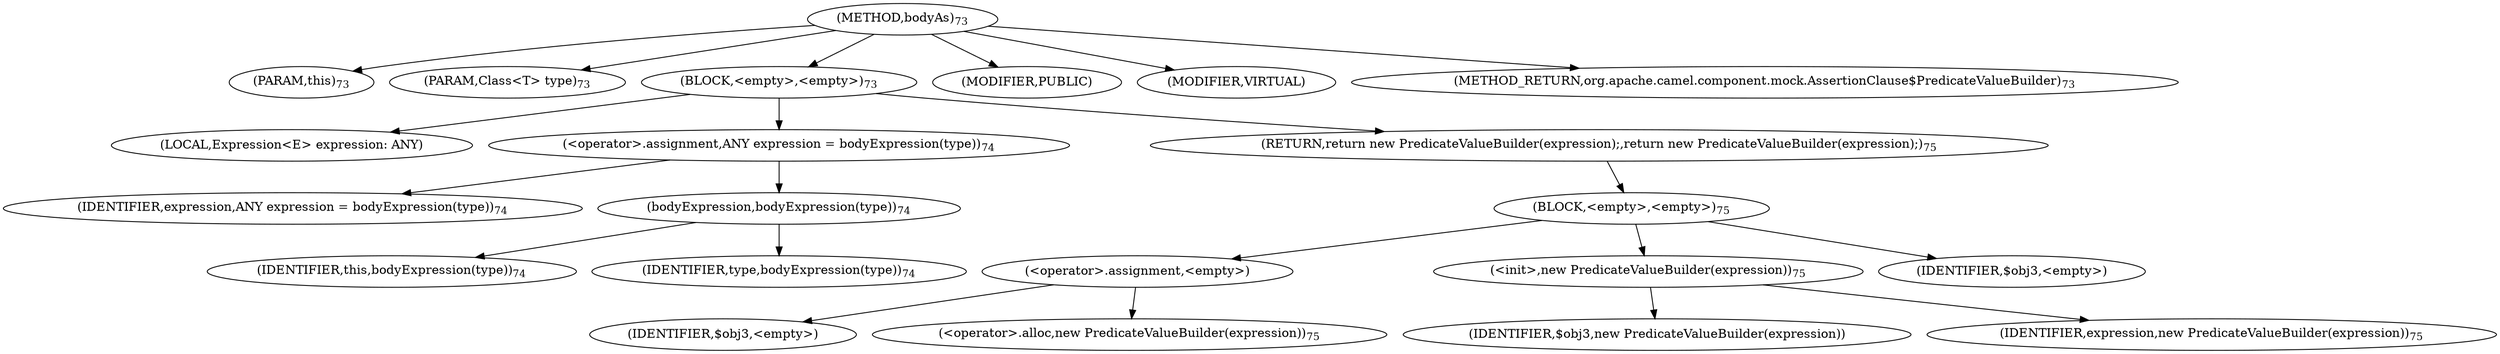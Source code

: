 digraph "bodyAs" {  
"95" [label = <(METHOD,bodyAs)<SUB>73</SUB>> ]
"11" [label = <(PARAM,this)<SUB>73</SUB>> ]
"96" [label = <(PARAM,Class&lt;T&gt; type)<SUB>73</SUB>> ]
"97" [label = <(BLOCK,&lt;empty&gt;,&lt;empty&gt;)<SUB>73</SUB>> ]
"98" [label = <(LOCAL,Expression&lt;E&gt; expression: ANY)> ]
"99" [label = <(&lt;operator&gt;.assignment,ANY expression = bodyExpression(type))<SUB>74</SUB>> ]
"100" [label = <(IDENTIFIER,expression,ANY expression = bodyExpression(type))<SUB>74</SUB>> ]
"101" [label = <(bodyExpression,bodyExpression(type))<SUB>74</SUB>> ]
"10" [label = <(IDENTIFIER,this,bodyExpression(type))<SUB>74</SUB>> ]
"102" [label = <(IDENTIFIER,type,bodyExpression(type))<SUB>74</SUB>> ]
"103" [label = <(RETURN,return new PredicateValueBuilder(expression);,return new PredicateValueBuilder(expression);)<SUB>75</SUB>> ]
"104" [label = <(BLOCK,&lt;empty&gt;,&lt;empty&gt;)<SUB>75</SUB>> ]
"105" [label = <(&lt;operator&gt;.assignment,&lt;empty&gt;)> ]
"106" [label = <(IDENTIFIER,$obj3,&lt;empty&gt;)> ]
"107" [label = <(&lt;operator&gt;.alloc,new PredicateValueBuilder(expression))<SUB>75</SUB>> ]
"108" [label = <(&lt;init&gt;,new PredicateValueBuilder(expression))<SUB>75</SUB>> ]
"109" [label = <(IDENTIFIER,$obj3,new PredicateValueBuilder(expression))> ]
"110" [label = <(IDENTIFIER,expression,new PredicateValueBuilder(expression))<SUB>75</SUB>> ]
"111" [label = <(IDENTIFIER,$obj3,&lt;empty&gt;)> ]
"112" [label = <(MODIFIER,PUBLIC)> ]
"113" [label = <(MODIFIER,VIRTUAL)> ]
"114" [label = <(METHOD_RETURN,org.apache.camel.component.mock.AssertionClause$PredicateValueBuilder)<SUB>73</SUB>> ]
  "95" -> "11" 
  "95" -> "96" 
  "95" -> "97" 
  "95" -> "112" 
  "95" -> "113" 
  "95" -> "114" 
  "97" -> "98" 
  "97" -> "99" 
  "97" -> "103" 
  "99" -> "100" 
  "99" -> "101" 
  "101" -> "10" 
  "101" -> "102" 
  "103" -> "104" 
  "104" -> "105" 
  "104" -> "108" 
  "104" -> "111" 
  "105" -> "106" 
  "105" -> "107" 
  "108" -> "109" 
  "108" -> "110" 
}
